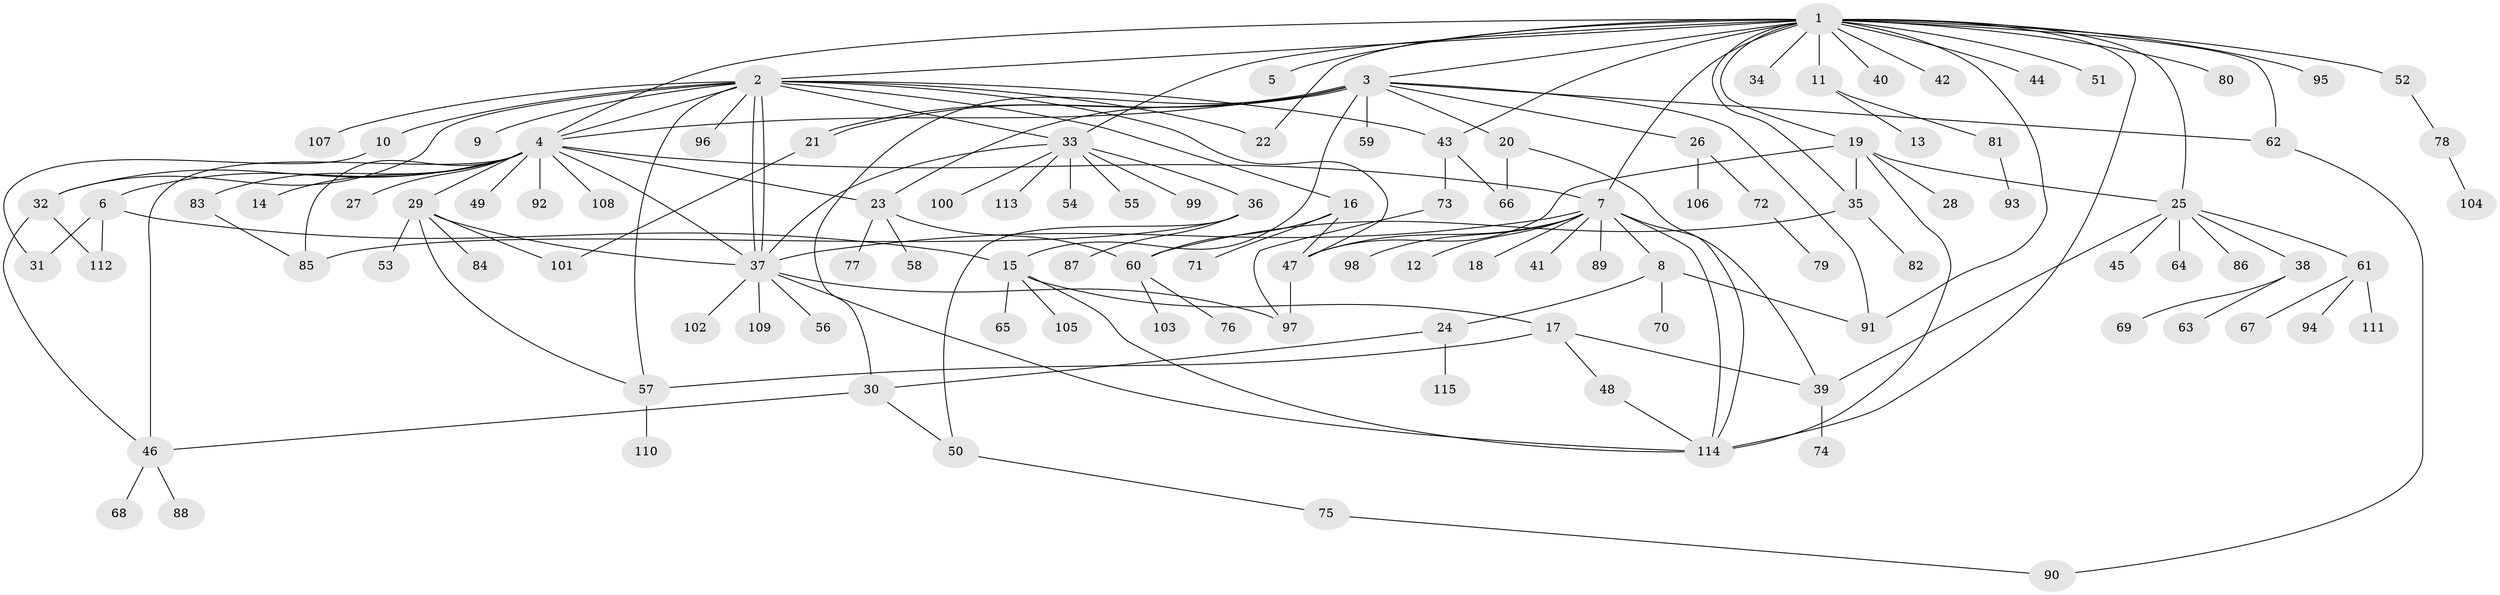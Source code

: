 // Generated by graph-tools (version 1.1) at 2025/46/03/09/25 04:46:53]
// undirected, 115 vertices, 162 edges
graph export_dot {
graph [start="1"]
  node [color=gray90,style=filled];
  1;
  2;
  3;
  4;
  5;
  6;
  7;
  8;
  9;
  10;
  11;
  12;
  13;
  14;
  15;
  16;
  17;
  18;
  19;
  20;
  21;
  22;
  23;
  24;
  25;
  26;
  27;
  28;
  29;
  30;
  31;
  32;
  33;
  34;
  35;
  36;
  37;
  38;
  39;
  40;
  41;
  42;
  43;
  44;
  45;
  46;
  47;
  48;
  49;
  50;
  51;
  52;
  53;
  54;
  55;
  56;
  57;
  58;
  59;
  60;
  61;
  62;
  63;
  64;
  65;
  66;
  67;
  68;
  69;
  70;
  71;
  72;
  73;
  74;
  75;
  76;
  77;
  78;
  79;
  80;
  81;
  82;
  83;
  84;
  85;
  86;
  87;
  88;
  89;
  90;
  91;
  92;
  93;
  94;
  95;
  96;
  97;
  98;
  99;
  100;
  101;
  102;
  103;
  104;
  105;
  106;
  107;
  108;
  109;
  110;
  111;
  112;
  113;
  114;
  115;
  1 -- 2;
  1 -- 3;
  1 -- 4;
  1 -- 5;
  1 -- 7;
  1 -- 11;
  1 -- 19;
  1 -- 22;
  1 -- 25;
  1 -- 33;
  1 -- 34;
  1 -- 35;
  1 -- 40;
  1 -- 42;
  1 -- 43;
  1 -- 44;
  1 -- 51;
  1 -- 52;
  1 -- 62;
  1 -- 80;
  1 -- 91;
  1 -- 95;
  1 -- 114;
  2 -- 4;
  2 -- 9;
  2 -- 10;
  2 -- 16;
  2 -- 22;
  2 -- 32;
  2 -- 33;
  2 -- 37;
  2 -- 37;
  2 -- 43;
  2 -- 47;
  2 -- 57;
  2 -- 96;
  2 -- 107;
  3 -- 4;
  3 -- 15;
  3 -- 20;
  3 -- 21;
  3 -- 21;
  3 -- 23;
  3 -- 26;
  3 -- 30;
  3 -- 59;
  3 -- 62;
  3 -- 91;
  4 -- 6;
  4 -- 7;
  4 -- 14;
  4 -- 23;
  4 -- 27;
  4 -- 29;
  4 -- 32;
  4 -- 37;
  4 -- 46;
  4 -- 49;
  4 -- 83;
  4 -- 85;
  4 -- 92;
  4 -- 108;
  6 -- 15;
  6 -- 31;
  6 -- 112;
  7 -- 8;
  7 -- 12;
  7 -- 18;
  7 -- 37;
  7 -- 39;
  7 -- 41;
  7 -- 47;
  7 -- 89;
  7 -- 98;
  7 -- 114;
  8 -- 24;
  8 -- 70;
  8 -- 91;
  10 -- 31;
  11 -- 13;
  11 -- 81;
  15 -- 17;
  15 -- 65;
  15 -- 105;
  15 -- 114;
  16 -- 47;
  16 -- 60;
  16 -- 71;
  17 -- 39;
  17 -- 48;
  17 -- 57;
  19 -- 25;
  19 -- 28;
  19 -- 35;
  19 -- 47;
  19 -- 114;
  20 -- 66;
  20 -- 114;
  21 -- 101;
  23 -- 58;
  23 -- 60;
  23 -- 77;
  24 -- 30;
  24 -- 115;
  25 -- 38;
  25 -- 39;
  25 -- 45;
  25 -- 61;
  25 -- 64;
  25 -- 86;
  26 -- 72;
  26 -- 106;
  29 -- 37;
  29 -- 53;
  29 -- 57;
  29 -- 84;
  29 -- 101;
  30 -- 46;
  30 -- 50;
  32 -- 46;
  32 -- 112;
  33 -- 36;
  33 -- 37;
  33 -- 54;
  33 -- 55;
  33 -- 99;
  33 -- 100;
  33 -- 113;
  35 -- 60;
  35 -- 82;
  36 -- 50;
  36 -- 85;
  36 -- 87;
  37 -- 56;
  37 -- 97;
  37 -- 102;
  37 -- 109;
  37 -- 114;
  38 -- 63;
  38 -- 69;
  39 -- 74;
  43 -- 66;
  43 -- 73;
  46 -- 68;
  46 -- 88;
  47 -- 97;
  48 -- 114;
  50 -- 75;
  52 -- 78;
  57 -- 110;
  60 -- 76;
  60 -- 103;
  61 -- 67;
  61 -- 94;
  61 -- 111;
  62 -- 90;
  72 -- 79;
  73 -- 97;
  75 -- 90;
  78 -- 104;
  81 -- 93;
  83 -- 85;
}
